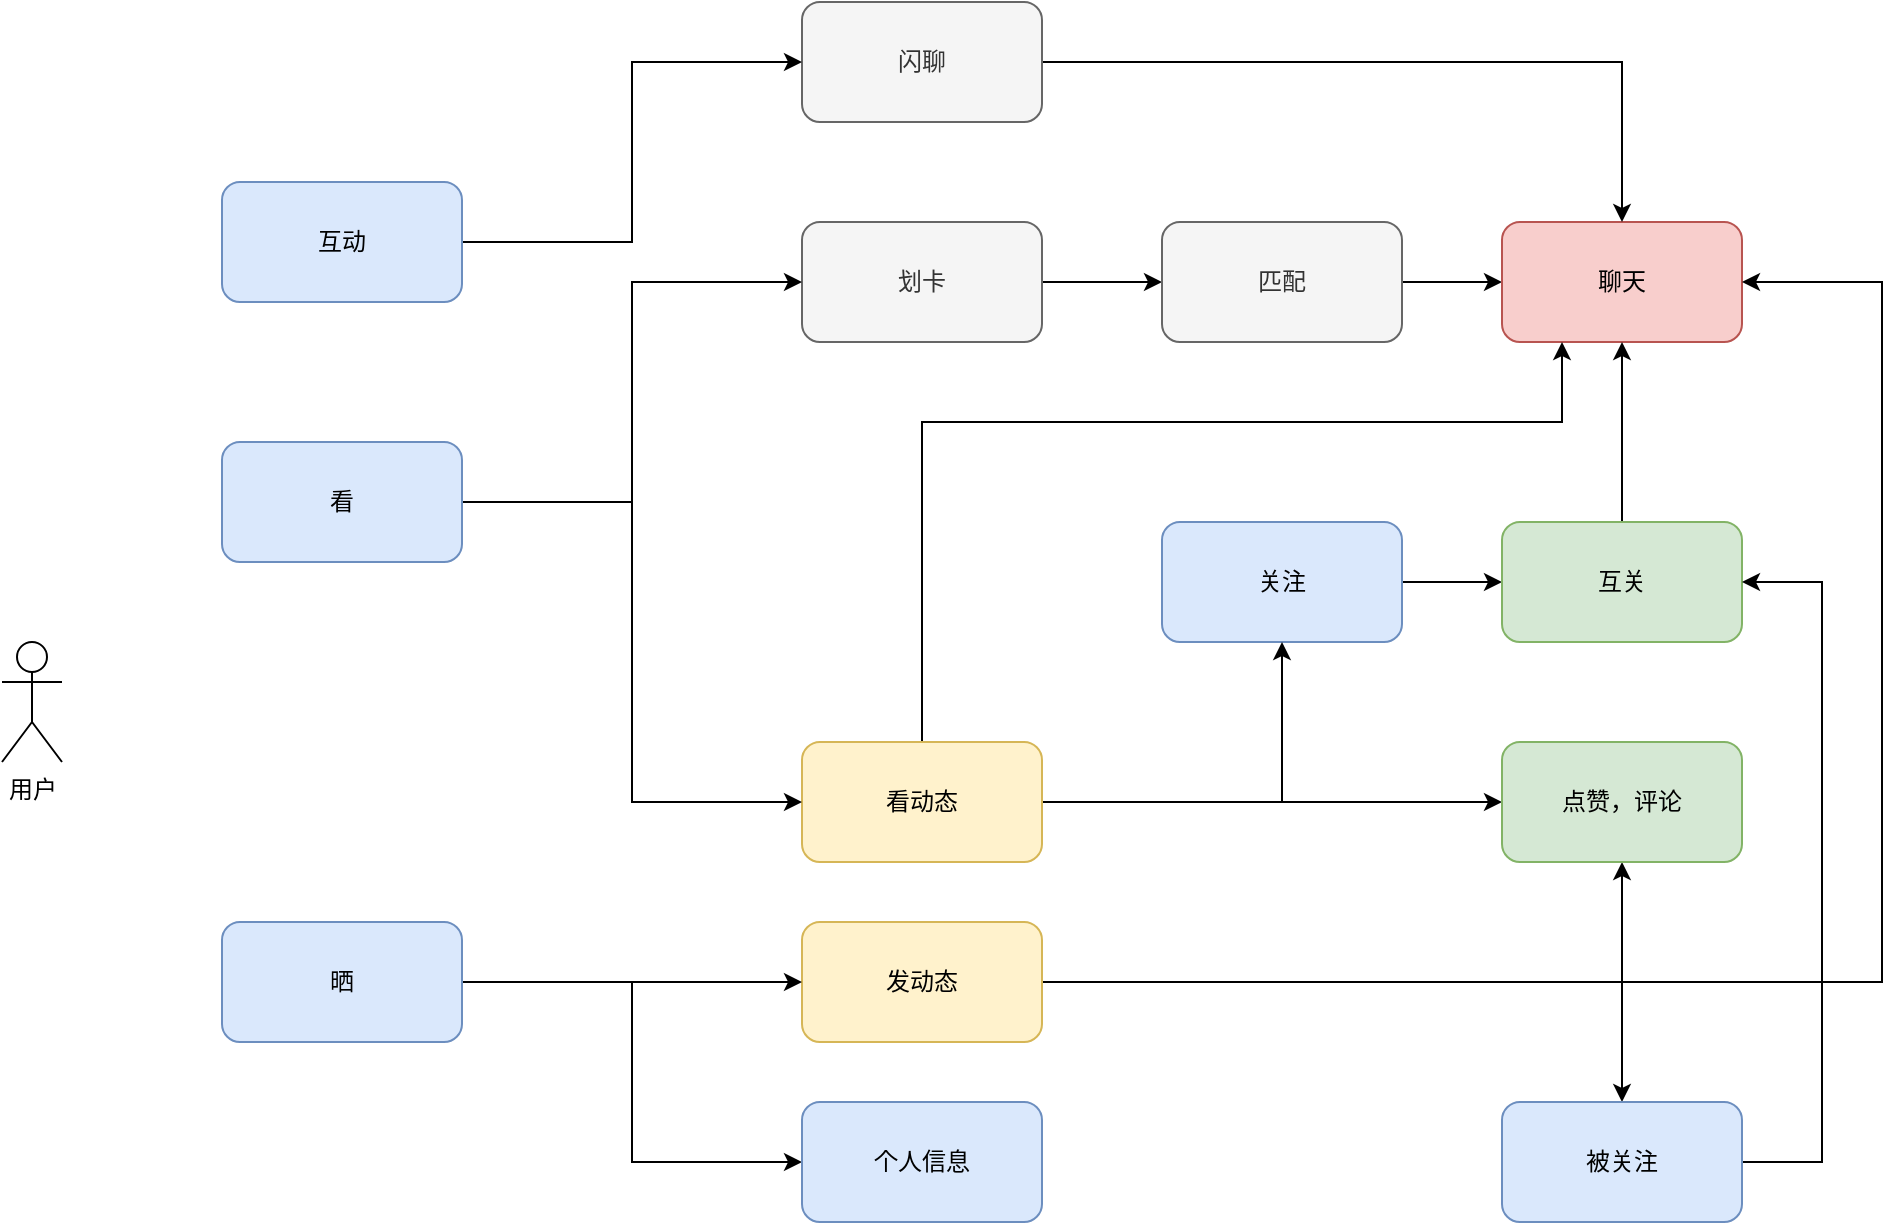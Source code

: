 <mxfile version="13.1.3" type="github">
  <diagram id="5Cw2nQxGaLWoQe9xd4y4" name="Page-1">
    <mxGraphModel dx="1733" dy="1759" grid="1" gridSize="10" guides="1" tooltips="1" connect="1" arrows="1" fold="1" page="1" pageScale="1" pageWidth="827" pageHeight="1169" math="0" shadow="0">
      <root>
        <mxCell id="0" />
        <mxCell id="1" parent="0" />
        <mxCell id="V2vGOV_dG1tEtstJIE-F-3" style="edgeStyle=orthogonalEdgeStyle;rounded=0;orthogonalLoop=1;jettySize=auto;html=1;" edge="1" parent="1" source="V2vGOV_dG1tEtstJIE-F-1" target="V2vGOV_dG1tEtstJIE-F-2">
          <mxGeometry relative="1" as="geometry" />
        </mxCell>
        <mxCell id="V2vGOV_dG1tEtstJIE-F-1" value="划卡" style="rounded=1;whiteSpace=wrap;html=1;fillColor=#f5f5f5;strokeColor=#666666;fontColor=#333333;" vertex="1" parent="1">
          <mxGeometry x="240" y="60" width="120" height="60" as="geometry" />
        </mxCell>
        <mxCell id="V2vGOV_dG1tEtstJIE-F-4" style="edgeStyle=orthogonalEdgeStyle;rounded=0;orthogonalLoop=1;jettySize=auto;html=1;" edge="1" parent="1" source="V2vGOV_dG1tEtstJIE-F-2">
          <mxGeometry relative="1" as="geometry">
            <mxPoint x="590" y="90" as="targetPoint" />
          </mxGeometry>
        </mxCell>
        <mxCell id="V2vGOV_dG1tEtstJIE-F-2" value="匹配" style="rounded=1;whiteSpace=wrap;html=1;fillColor=#f5f5f5;strokeColor=#666666;fontColor=#333333;" vertex="1" parent="1">
          <mxGeometry x="420" y="60" width="120" height="60" as="geometry" />
        </mxCell>
        <mxCell id="V2vGOV_dG1tEtstJIE-F-5" value="聊天" style="rounded=1;whiteSpace=wrap;html=1;fillColor=#f8cecc;strokeColor=#b85450;" vertex="1" parent="1">
          <mxGeometry x="590" y="60" width="120" height="60" as="geometry" />
        </mxCell>
        <mxCell id="V2vGOV_dG1tEtstJIE-F-9" style="edgeStyle=orthogonalEdgeStyle;rounded=0;orthogonalLoop=1;jettySize=auto;html=1;entryX=0;entryY=0.5;entryDx=0;entryDy=0;" edge="1" parent="1" source="V2vGOV_dG1tEtstJIE-F-6" target="V2vGOV_dG1tEtstJIE-F-7">
          <mxGeometry relative="1" as="geometry" />
        </mxCell>
        <mxCell id="V2vGOV_dG1tEtstJIE-F-6" value="关注" style="rounded=1;whiteSpace=wrap;html=1;fillColor=#dae8fc;strokeColor=#6c8ebf;" vertex="1" parent="1">
          <mxGeometry x="420" y="210" width="120" height="60" as="geometry" />
        </mxCell>
        <mxCell id="V2vGOV_dG1tEtstJIE-F-8" style="edgeStyle=orthogonalEdgeStyle;rounded=0;orthogonalLoop=1;jettySize=auto;html=1;" edge="1" parent="1" source="V2vGOV_dG1tEtstJIE-F-7" target="V2vGOV_dG1tEtstJIE-F-5">
          <mxGeometry relative="1" as="geometry" />
        </mxCell>
        <mxCell id="V2vGOV_dG1tEtstJIE-F-7" value="互关" style="rounded=1;whiteSpace=wrap;html=1;fillColor=#d5e8d4;strokeColor=#82b366;" vertex="1" parent="1">
          <mxGeometry x="590" y="210" width="120" height="60" as="geometry" />
        </mxCell>
        <mxCell id="V2vGOV_dG1tEtstJIE-F-10" value="用户" style="shape=umlActor;verticalLabelPosition=bottom;labelBackgroundColor=#ffffff;verticalAlign=top;html=1;outlineConnect=0;" vertex="1" parent="1">
          <mxGeometry x="-160" y="270" width="30" height="60" as="geometry" />
        </mxCell>
        <mxCell id="V2vGOV_dG1tEtstJIE-F-21" style="edgeStyle=orthogonalEdgeStyle;rounded=0;orthogonalLoop=1;jettySize=auto;html=1;entryX=0.5;entryY=1;entryDx=0;entryDy=0;" edge="1" parent="1" source="V2vGOV_dG1tEtstJIE-F-14" target="V2vGOV_dG1tEtstJIE-F-18">
          <mxGeometry relative="1" as="geometry">
            <Array as="points">
              <mxPoint x="650" y="440" />
            </Array>
          </mxGeometry>
        </mxCell>
        <mxCell id="V2vGOV_dG1tEtstJIE-F-39" style="edgeStyle=orthogonalEdgeStyle;rounded=0;orthogonalLoop=1;jettySize=auto;html=1;" edge="1" parent="1" source="V2vGOV_dG1tEtstJIE-F-14" target="V2vGOV_dG1tEtstJIE-F-38">
          <mxGeometry relative="1" as="geometry" />
        </mxCell>
        <mxCell id="V2vGOV_dG1tEtstJIE-F-42" style="edgeStyle=orthogonalEdgeStyle;rounded=0;orthogonalLoop=1;jettySize=auto;html=1;entryX=1;entryY=0.5;entryDx=0;entryDy=0;" edge="1" parent="1" source="V2vGOV_dG1tEtstJIE-F-14" target="V2vGOV_dG1tEtstJIE-F-5">
          <mxGeometry relative="1" as="geometry">
            <Array as="points">
              <mxPoint x="780" y="440" />
              <mxPoint x="780" y="90" />
            </Array>
          </mxGeometry>
        </mxCell>
        <mxCell id="V2vGOV_dG1tEtstJIE-F-14" value="发动态" style="rounded=1;whiteSpace=wrap;html=1;fillColor=#fff2cc;strokeColor=#d6b656;" vertex="1" parent="1">
          <mxGeometry x="240" y="410" width="120" height="60" as="geometry" />
        </mxCell>
        <mxCell id="V2vGOV_dG1tEtstJIE-F-19" style="edgeStyle=orthogonalEdgeStyle;rounded=0;orthogonalLoop=1;jettySize=auto;html=1;entryX=0;entryY=0.5;entryDx=0;entryDy=0;" edge="1" parent="1" source="V2vGOV_dG1tEtstJIE-F-15" target="V2vGOV_dG1tEtstJIE-F-18">
          <mxGeometry relative="1" as="geometry" />
        </mxCell>
        <mxCell id="V2vGOV_dG1tEtstJIE-F-20" style="edgeStyle=orthogonalEdgeStyle;rounded=0;orthogonalLoop=1;jettySize=auto;html=1;entryX=0.5;entryY=1;entryDx=0;entryDy=0;" edge="1" parent="1" source="V2vGOV_dG1tEtstJIE-F-15" target="V2vGOV_dG1tEtstJIE-F-6">
          <mxGeometry relative="1" as="geometry" />
        </mxCell>
        <mxCell id="V2vGOV_dG1tEtstJIE-F-41" style="edgeStyle=orthogonalEdgeStyle;rounded=0;orthogonalLoop=1;jettySize=auto;html=1;entryX=0.25;entryY=1;entryDx=0;entryDy=0;" edge="1" parent="1" source="V2vGOV_dG1tEtstJIE-F-15" target="V2vGOV_dG1tEtstJIE-F-5">
          <mxGeometry relative="1" as="geometry">
            <Array as="points">
              <mxPoint x="300" y="160" />
              <mxPoint x="620" y="160" />
            </Array>
          </mxGeometry>
        </mxCell>
        <mxCell id="V2vGOV_dG1tEtstJIE-F-15" value="看动态" style="rounded=1;whiteSpace=wrap;html=1;fillColor=#fff2cc;strokeColor=#d6b656;" vertex="1" parent="1">
          <mxGeometry x="240" y="320" width="120" height="60" as="geometry" />
        </mxCell>
        <mxCell id="V2vGOV_dG1tEtstJIE-F-18" value="点赞，评论" style="rounded=1;whiteSpace=wrap;html=1;fillColor=#d5e8d4;strokeColor=#82b366;" vertex="1" parent="1">
          <mxGeometry x="590" y="320" width="120" height="60" as="geometry" />
        </mxCell>
        <mxCell id="V2vGOV_dG1tEtstJIE-F-24" style="edgeStyle=orthogonalEdgeStyle;rounded=0;orthogonalLoop=1;jettySize=auto;html=1;entryX=0.5;entryY=0;entryDx=0;entryDy=0;" edge="1" parent="1" source="V2vGOV_dG1tEtstJIE-F-22" target="V2vGOV_dG1tEtstJIE-F-5">
          <mxGeometry relative="1" as="geometry" />
        </mxCell>
        <mxCell id="V2vGOV_dG1tEtstJIE-F-22" value="闪聊" style="rounded=1;whiteSpace=wrap;html=1;fillColor=#f5f5f5;strokeColor=#666666;fontColor=#333333;" vertex="1" parent="1">
          <mxGeometry x="240" y="-50" width="120" height="60" as="geometry" />
        </mxCell>
        <mxCell id="V2vGOV_dG1tEtstJIE-F-35" style="edgeStyle=orthogonalEdgeStyle;rounded=0;orthogonalLoop=1;jettySize=auto;html=1;entryX=0;entryY=0.5;entryDx=0;entryDy=0;" edge="1" parent="1" source="V2vGOV_dG1tEtstJIE-F-25" target="V2vGOV_dG1tEtstJIE-F-22">
          <mxGeometry relative="1" as="geometry" />
        </mxCell>
        <mxCell id="V2vGOV_dG1tEtstJIE-F-25" value="互动" style="rounded=1;whiteSpace=wrap;html=1;fillColor=#dae8fc;strokeColor=#6c8ebf;" vertex="1" parent="1">
          <mxGeometry x="-50" y="40" width="120" height="60" as="geometry" />
        </mxCell>
        <mxCell id="V2vGOV_dG1tEtstJIE-F-30" style="edgeStyle=orthogonalEdgeStyle;rounded=0;orthogonalLoop=1;jettySize=auto;html=1;entryX=0;entryY=0.5;entryDx=0;entryDy=0;" edge="1" parent="1" source="V2vGOV_dG1tEtstJIE-F-26" target="V2vGOV_dG1tEtstJIE-F-29">
          <mxGeometry relative="1" as="geometry" />
        </mxCell>
        <mxCell id="V2vGOV_dG1tEtstJIE-F-31" style="edgeStyle=orthogonalEdgeStyle;rounded=0;orthogonalLoop=1;jettySize=auto;html=1;entryX=0;entryY=0.5;entryDx=0;entryDy=0;" edge="1" parent="1" source="V2vGOV_dG1tEtstJIE-F-26" target="V2vGOV_dG1tEtstJIE-F-14">
          <mxGeometry relative="1" as="geometry" />
        </mxCell>
        <mxCell id="V2vGOV_dG1tEtstJIE-F-26" value="晒" style="rounded=1;whiteSpace=wrap;html=1;fillColor=#dae8fc;strokeColor=#6c8ebf;" vertex="1" parent="1">
          <mxGeometry x="-50" y="410" width="120" height="60" as="geometry" />
        </mxCell>
        <mxCell id="V2vGOV_dG1tEtstJIE-F-33" style="edgeStyle=orthogonalEdgeStyle;rounded=0;orthogonalLoop=1;jettySize=auto;html=1;entryX=0;entryY=0.5;entryDx=0;entryDy=0;" edge="1" parent="1" source="V2vGOV_dG1tEtstJIE-F-27" target="V2vGOV_dG1tEtstJIE-F-1">
          <mxGeometry relative="1" as="geometry" />
        </mxCell>
        <mxCell id="V2vGOV_dG1tEtstJIE-F-34" style="edgeStyle=orthogonalEdgeStyle;rounded=0;orthogonalLoop=1;jettySize=auto;html=1;entryX=0;entryY=0.5;entryDx=0;entryDy=0;" edge="1" parent="1" source="V2vGOV_dG1tEtstJIE-F-27" target="V2vGOV_dG1tEtstJIE-F-15">
          <mxGeometry relative="1" as="geometry" />
        </mxCell>
        <mxCell id="V2vGOV_dG1tEtstJIE-F-27" value="看" style="rounded=1;whiteSpace=wrap;html=1;fillColor=#dae8fc;strokeColor=#6c8ebf;" vertex="1" parent="1">
          <mxGeometry x="-50" y="170" width="120" height="60" as="geometry" />
        </mxCell>
        <mxCell id="V2vGOV_dG1tEtstJIE-F-29" value="个人信息" style="rounded=1;whiteSpace=wrap;html=1;fillColor=#dae8fc;strokeColor=#6c8ebf;" vertex="1" parent="1">
          <mxGeometry x="240" y="500" width="120" height="60" as="geometry" />
        </mxCell>
        <mxCell id="V2vGOV_dG1tEtstJIE-F-40" style="edgeStyle=orthogonalEdgeStyle;rounded=0;orthogonalLoop=1;jettySize=auto;html=1;entryX=1;entryY=0.5;entryDx=0;entryDy=0;" edge="1" parent="1" source="V2vGOV_dG1tEtstJIE-F-38" target="V2vGOV_dG1tEtstJIE-F-7">
          <mxGeometry relative="1" as="geometry">
            <Array as="points">
              <mxPoint x="750" y="530" />
              <mxPoint x="750" y="240" />
            </Array>
          </mxGeometry>
        </mxCell>
        <mxCell id="V2vGOV_dG1tEtstJIE-F-38" value="被关注" style="rounded=1;whiteSpace=wrap;html=1;fillColor=#dae8fc;strokeColor=#6c8ebf;" vertex="1" parent="1">
          <mxGeometry x="590" y="500" width="120" height="60" as="geometry" />
        </mxCell>
      </root>
    </mxGraphModel>
  </diagram>
</mxfile>
